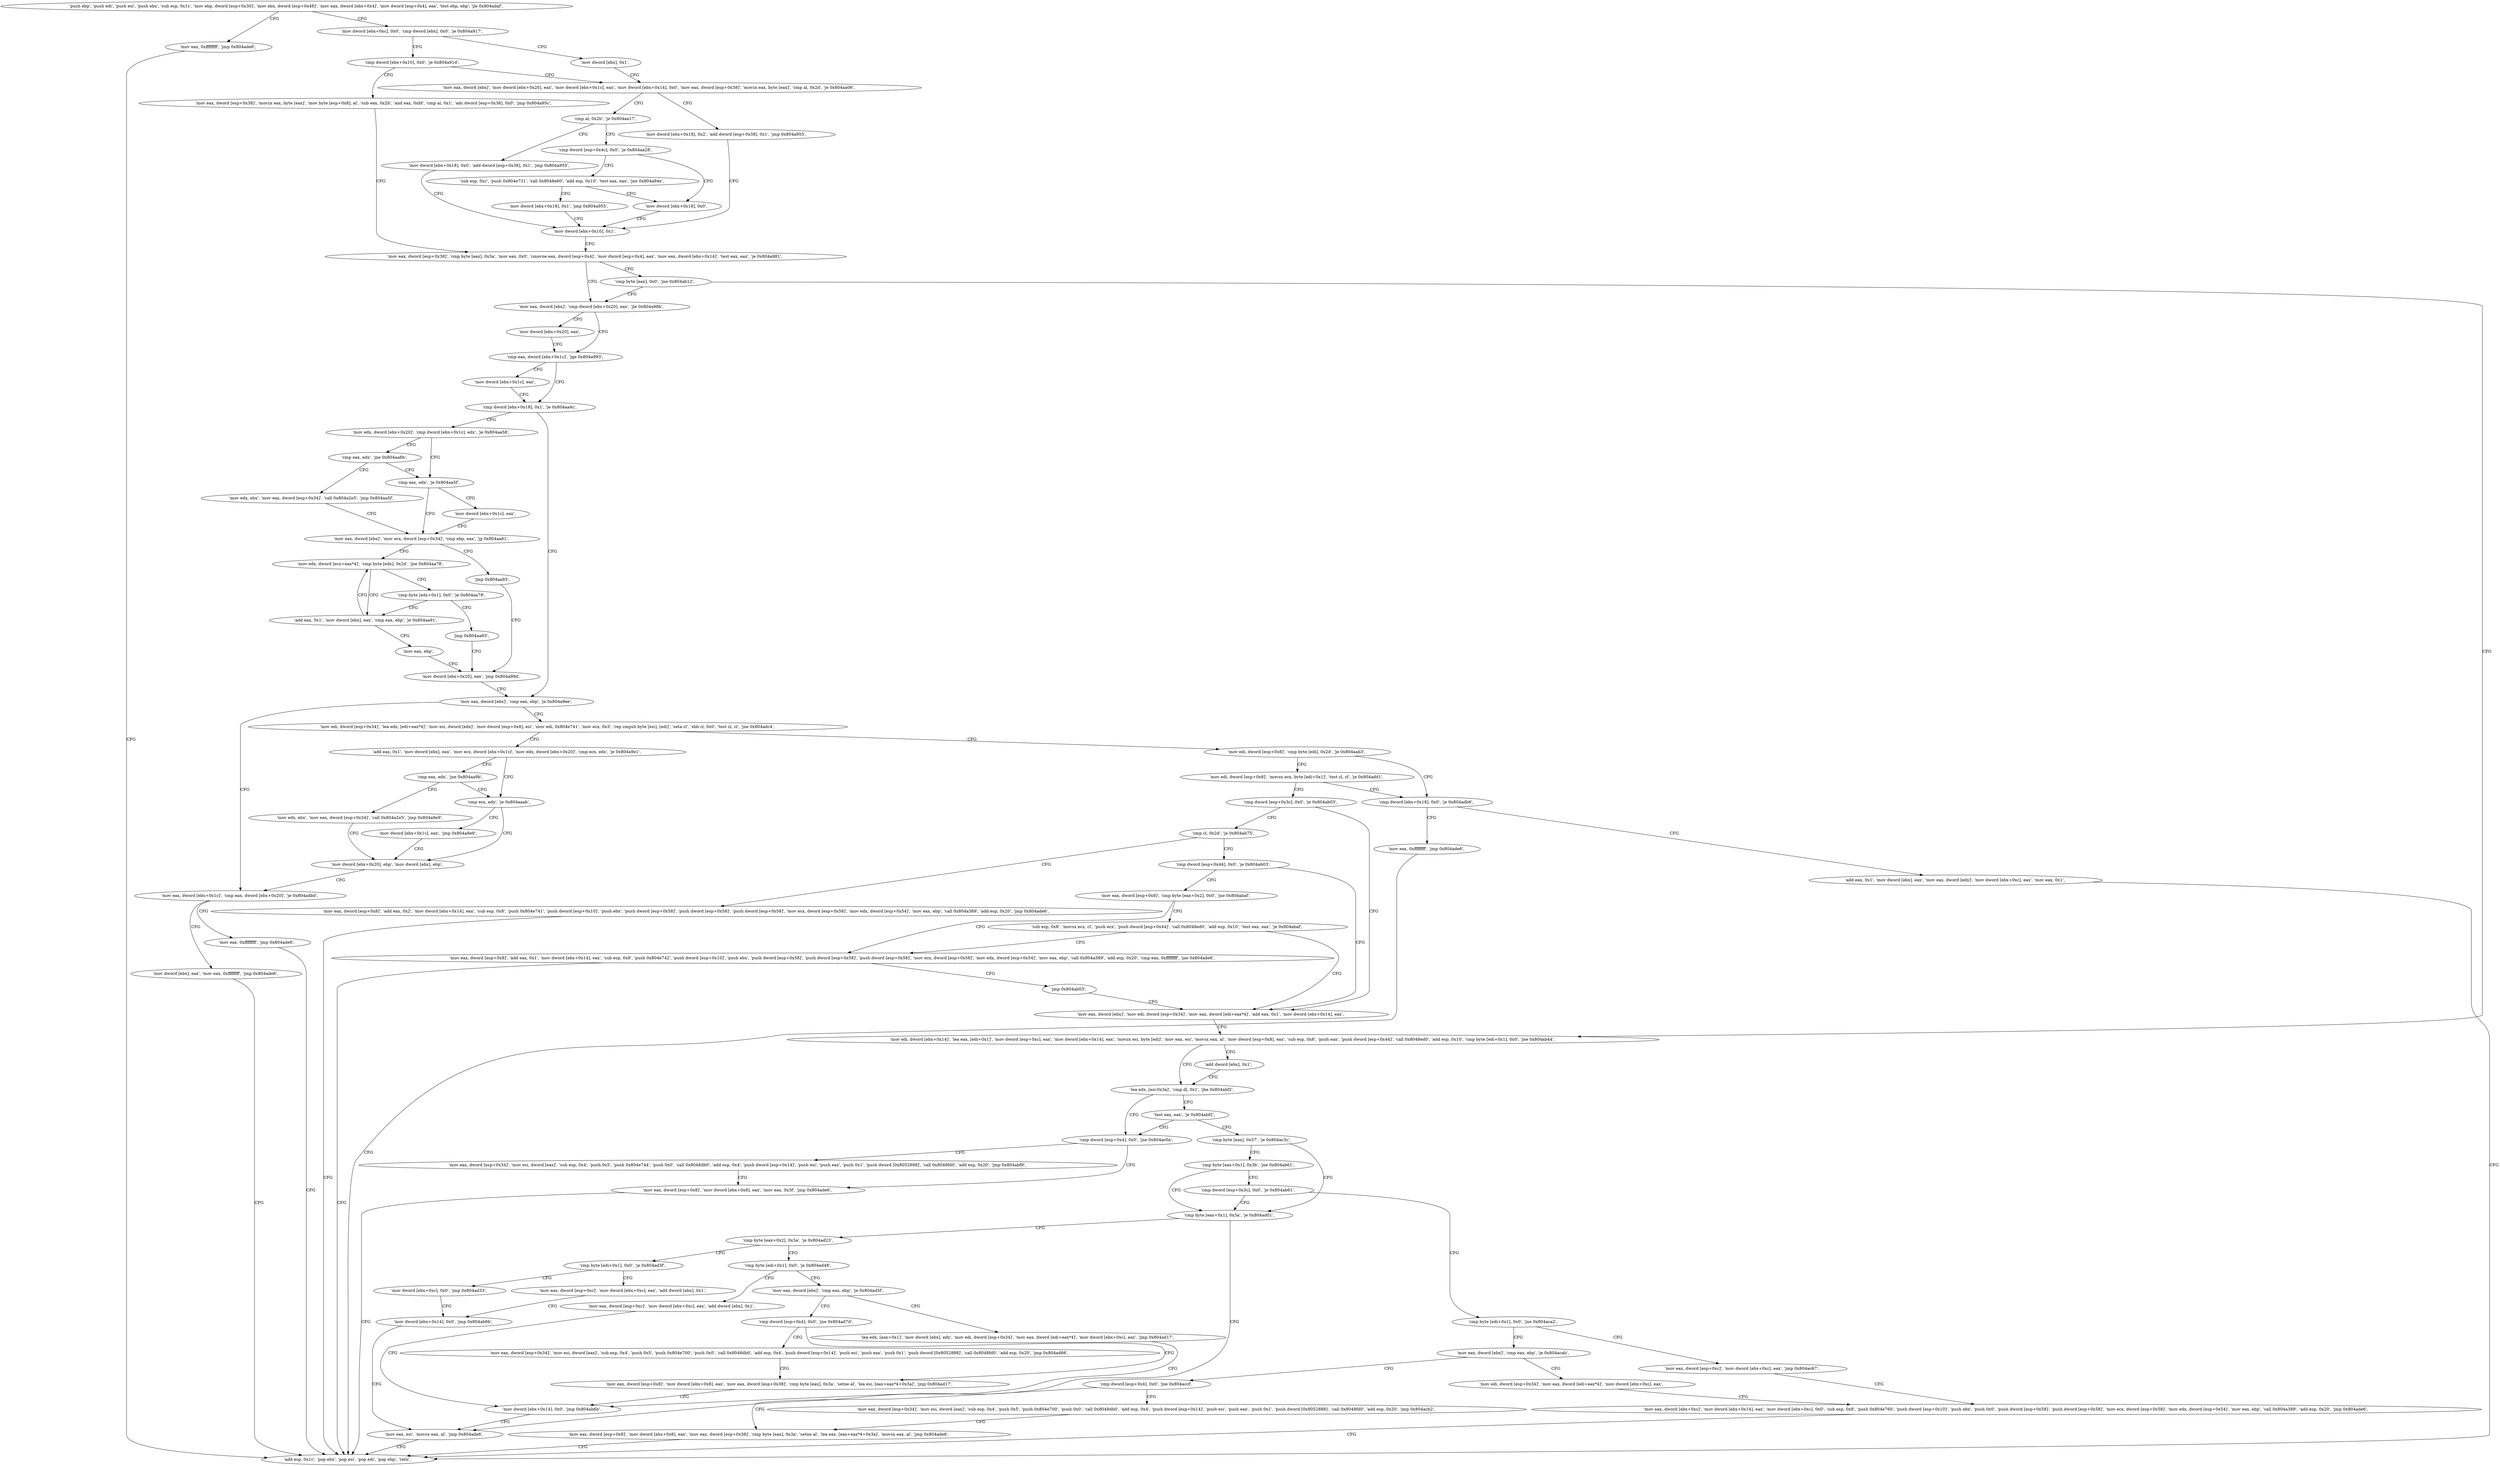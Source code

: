 digraph "func" {
"134523083" [label = "'push ebp', 'push edi', 'push esi', 'push ebx', 'sub esp, 0x1c', 'mov ebp, dword [esp+0x30]', 'mov ebx, dword [esp+0x48]', 'mov eax, dword [ebx+0x4]', 'mov dword [esp+0x4], eax', 'test ebp, ebp', 'jle 0x804adaf', " ]
"134524335" [label = "'mov eax, 0xffffffff', 'jmp 0x804ade6', " ]
"134523113" [label = "'mov dword [ebx+0xc], 0x0', 'cmp dword [ebx], 0x0', 'je 0x804a917', " ]
"134524390" [label = "'add esp, 0x1c', 'pop ebx', 'pop esi', 'pop edi', 'pop ebp', 'retn', " ]
"134523159" [label = "'mov dword [ebx], 0x1', " ]
"134523125" [label = "'cmp dword [ebx+0x10], 0x0', 'je 0x804a91d', " ]
"134523165" [label = "'mov eax, dword [ebx]', 'mov dword [ebx+0x20], eax', 'mov dword [ebx+0x1c], eax', 'mov dword [ebx+0x14], 0x0', 'mov eax, dword [esp+0x38]', 'movzx eax, byte [eax]', 'cmp al, 0x2d', 'je 0x804aa06', " ]
"134523131" [label = "'mov eax, dword [esp+0x38]', 'movzx eax, byte [eax]', 'mov byte [esp+0x8], al', 'sub eax, 0x2b', 'and eax, 0xfd', 'cmp al, 0x1', 'adc dword [esp+0x38], 0x0', 'jmp 0x804a95c', " ]
"134523398" [label = "'mov dword [ebx+0x18], 0x2', 'add dword [esp+0x38], 0x1', 'jmp 0x804a955', " ]
"134523221" [label = "'mov dword [ebx+0x10], 0x1', " ]
"134523195" [label = "'cmp al, 0x2b', 'je 0x804aa17', " ]
"134523415" [label = "'mov dword [ebx+0x18], 0x0', 'add dword [esp+0x38], 0x1', 'jmp 0x804a955', " ]
"134523203" [label = "'cmp dword [esp+0x4c], 0x0', 'je 0x804aa28', " ]
"134523228" [label = "'mov eax, dword [esp+0x38]', 'cmp byte [eax], 0x3a', 'mov eax, 0x0', 'cmovne eax, dword [esp+0x4]', 'mov dword [esp+0x4], eax', 'mov eax, dword [ebx+0x14]', 'test eax, eax', 'je 0x804a981', " ]
"134523432" [label = "'sub esp, 0xc', 'push 0x804e731', 'call 0x8048e60', 'add esp, 0x10', 'test eax, eax', 'jne 0x804a94e', " ]
"134523214" [label = "'mov dword [ebx+0x18], 0x0', " ]
"134523265" [label = "'mov eax, dword [ebx]', 'cmp dword [ebx+0x20], eax', 'jle 0x804a98b', " ]
"134523256" [label = "'cmp byte [eax], 0x0', 'jne 0x804ab12', " ]
"134523275" [label = "'cmp eax, dword [ebx+0x1c]', 'jge 0x804a993', " ]
"134523272" [label = "'mov dword [ebx+0x20], eax', " ]
"134523666" [label = "'mov edi, dword [ebx+0x14]', 'lea eax, [edi+0x1]', 'mov dword [esp+0xc], eax', 'mov dword [ebx+0x14], eax', 'movzx esi, byte [edi]', 'mov eax, esi', 'movsx eax, al', 'mov dword [esp+0x8], eax', 'sub esp, 0x8', 'push eax', 'push dword [esp+0x44]', 'call 0x8048ed0', 'add esp, 0x10', 'cmp byte [edi+0x1], 0x0', 'jne 0x804ab44', " ]
"134523456" [label = "'mov dword [ebx+0x18], 0x1', 'jmp 0x804a955', " ]
"134523283" [label = "'cmp dword [ebx+0x18], 0x1', 'je 0x804aa4c', " ]
"134523280" [label = "'mov dword [ebx+0x1c], eax', " ]
"134523716" [label = "'lea edx, [esi-0x3a]', 'cmp dl, 0x1', 'jbe 0x804abf2', " ]
"134523713" [label = "'add dword [ebx], 0x1', " ]
"134523468" [label = "'mov edx, dword [ebx+0x20]', 'cmp dword [ebx+0x1c], edx', 'je 0x804aa58', " ]
"134523293" [label = "'mov eax, dword [ebx]', 'cmp eax, ebp', 'je 0x804a9ee', " ]
"134523890" [label = "'cmp dword [esp+0x4], 0x0', 'jne 0x804ac0a', " ]
"134523728" [label = "'test eax, eax', 'je 0x804abf2', " ]
"134523480" [label = "'cmp eax, edx', 'je 0x804aa5f', " ]
"134523476" [label = "'cmp eax, edx', 'jne 0x804aa6b', " ]
"134523374" [label = "'mov eax, dword [ebx+0x1c]', 'cmp eax, dword [ebx+0x20]', 'je 0x804adbd', " ]
"134523299" [label = "'mov edi, dword [esp+0x34]', 'lea edx, [edi+eax*4]', 'mov esi, dword [edx]', 'mov dword [esp+0x8], esi', 'mov edi, 0x804e741', 'mov ecx, 0x3', 'rep cmpsb byte [esi], [edi]', 'seta cl', 'sbb cl, 0x0', 'test cl, cl', 'jne 0x804adc4', " ]
"134523914" [label = "'mov eax, dword [esp+0x34]', 'mov esi, dword [eax]', 'sub esp, 0x4', 'push 0x5', 'push 0x804e744', 'push 0x0', 'call 0x8048db0', 'add esp, 0x4', 'push dword [esp+0x14]', 'push esi', 'push eax', 'push 0x1', 'push dword [0x8052888]', 'call 0x8048fd0', 'add esp, 0x20', 'jmp 0x804abf9', " ]
"134523897" [label = "'mov eax, dword [esp+0x8]', 'mov dword [ebx+0x8], eax', 'mov eax, 0x3f', 'jmp 0x804ade6', " ]
"134523736" [label = "'cmp byte [eax], 0x57', 'je 0x804ac3c', " ]
"134523487" [label = "'mov eax, dword [ebx]', 'mov ecx, dword [esp+0x34]', 'cmp ebp, eax', 'jg 0x804aa81', " ]
"134523484" [label = "'mov dword [ebx+0x1c], eax', " ]
"134523499" [label = "'mov edx, ebx', 'mov eax, dword [esp+0x34]', 'call 0x804a2e5', 'jmp 0x804aa5f', " ]
"134524349" [label = "'mov eax, 0xffffffff', 'jmp 0x804ade6', " ]
"134523386" [label = "'mov dword [ebx], eax', 'mov eax, 0xffffffff', 'jmp 0x804ade6', " ]
"134524356" [label = "'mov edi, dword [esp+0x8]', 'cmp byte [edi], 0x2d', 'je 0x804aab3', " ]
"134523338" [label = "'add eax, 0x1', 'mov dword [ebx], eax', 'mov ecx, dword [ebx+0x1c]', 'mov edx, dword [ebx+0x20]', 'cmp ecx, edx', 'je 0x804a9e1', " ]
"134523964" [label = "'cmp byte [eax+0x1], 0x3b', 'jne 0x804ab61', " ]
"134523745" [label = "'cmp byte [eax+0x1], 0x3a', 'je 0x804ad01', " ]
"134523521" [label = "'mov edx, dword [ecx+eax*4]', 'cmp byte [edx], 0x2d', 'jne 0x804aa78', " ]
"134523497" [label = "'jmp 0x804aa93', " ]
"134523571" [label = "'mov edi, dword [esp+0x8]', 'movzx ecx, byte [edi+0x1]', 'test cl, cl', 'je 0x804add1', " ]
"134524369" [label = "'cmp dword [ebx+0x18], 0x0', 'je 0x804adb6', " ]
"134523361" [label = "'cmp ecx, edx', 'je 0x804aaab', " ]
"134523353" [label = "'cmp eax, edx', 'jne 0x804aa9b', " ]
"134523974" [label = "'cmp dword [esp+0x3c], 0x0', 'je 0x804ab61', " ]
"134524161" [label = "'cmp byte [eax+0x2], 0x3a', 'je 0x804ad23', " ]
"134523755" [label = "'mov eax, esi', 'movsx eax, al', 'jmp 0x804ade6', " ]
"134523512" [label = "'add eax, 0x1', 'mov dword [ebx], eax', 'cmp eax, ebp', 'je 0x804aa91', " ]
"134523529" [label = "'cmp byte [edx+0x1], 0x0', 'je 0x804aa78', " ]
"134523539" [label = "'mov dword [ebx+0x20], eax', 'jmp 0x804a99d', " ]
"134523587" [label = "'cmp dword [esp+0x3c], 0x0', 'je 0x804ab03', " ]
"134524342" [label = "'mov eax, 0xffffffff', 'jmp 0x804ade6', " ]
"134524375" [label = "'add eax, 0x1', 'mov dword [ebx], eax', 'mov eax, dword [edx]', 'mov dword [ebx+0xc], eax', 'mov eax, 0x1', " ]
"134523563" [label = "'mov dword [ebx+0x1c], eax', 'jmp 0x804a9e9', " ]
"134523369" [label = "'mov dword [ebx+0x20], ebp', 'mov dword [ebx], ebp', " ]
"134523547" [label = "'mov edx, ebx', 'mov eax, dword [esp+0x34]', 'call 0x804a2e5', 'jmp 0x804a9e9', " ]
"134523985" [label = "'cmp byte [edi+0x1], 0x0', 'jne 0x804aca2', " ]
"134524195" [label = "'cmp byte [edi+0x1], 0x0', 'je 0x804ad3f', " ]
"134524167" [label = "'cmp byte [edi+0x1], 0x0', 'je 0x804ad48', " ]
"134523537" [label = "'mov eax, ebp', " ]
"134523535" [label = "'jmp 0x804aa93', " ]
"134523651" [label = "'mov eax, dword [ebx]', 'mov edi, dword [esp+0x34]', 'mov eax, dword [edi+eax*4]', 'add eax, 0x1', 'mov dword [ebx+0x14], eax', " ]
"134523594" [label = "'cmp cl, 0x2d', 'je 0x804ab75', " ]
"134524066" [label = "'mov eax, dword [esp+0xc]', 'mov dword [ebx+0xc], eax', 'jmp 0x804ac67', " ]
"134523991" [label = "'mov eax, dword [ebx]', 'cmp eax, ebp', 'je 0x804acab', " ]
"134524223" [label = "'mov dword [ebx+0xc], 0x0', 'jmp 0x804ad33', " ]
"134524201" [label = "'mov eax, dword [esp+0xc]', 'mov dword [ebx+0xc], eax', 'add dword [ebx], 0x1', " ]
"134524232" [label = "'mov eax, dword [ebx]', 'cmp eax, ebp', 'je 0x804ad5f', " ]
"134524173" [label = "'mov eax, dword [esp+0xc]', 'mov dword [ebx+0xc], eax', 'add dword [ebx], 0x1', " ]
"134523765" [label = "'mov eax, dword [esp+0x8]', 'add eax, 0x2', 'mov dword [ebx+0x14], eax', 'sub esp, 0x8', 'push 0x804e741', 'push dword [esp+0x10]', 'push ebx', 'push dword [esp+0x58]', 'push dword [esp+0x58]', 'push dword [esp+0x58]', 'mov ecx, dword [esp+0x58]', 'mov edx, dword [esp+0x54]', 'mov eax, ebp', 'call 0x804a389', 'add esp, 0x20', 'jmp 0x804ade6', " ]
"134523603" [label = "'cmp dword [esp+0x44], 0x0', 'je 0x804ab03', " ]
"134524007" [label = "'mov eax, dword [ebx+0xc]', 'mov dword [ebx+0x14], eax', 'mov dword [ebx+0xc], 0x0', 'sub esp, 0x8', 'push 0x804e760', 'push dword [esp+0x10]', 'push ebx', 'push 0x0', 'push dword [esp+0x58]', 'push dword [esp+0x58]', 'mov ecx, dword [esp+0x58]', 'mov edx, dword [esp+0x54]', 'mov eax, ebp', 'call 0x804a389', 'add esp, 0x20', 'jmp 0x804ade6', " ]
"134524075" [label = "'cmp dword [esp+0x4], 0x0', 'jne 0x804accf', " ]
"134523997" [label = "'mov edi, dword [esp+0x34]', 'mov eax, dword [edi+eax*4]', 'mov dword [ebx+0xc], eax', " ]
"134524211" [label = "'mov dword [ebx+0x14], 0x0', 'jmp 0x804ab6b', " ]
"134524255" [label = "'cmp dword [esp+0x4], 0x0', 'jne 0x804ad7d', " ]
"134524238" [label = "'lea edx, [eax+0x1]', 'mov dword [ebx], edx', 'mov edi, dword [esp+0x34]', 'mov eax, dword [edi+eax*4]', 'mov dword [ebx+0xc], eax', 'jmp 0x804ad17', " ]
"134524183" [label = "'mov dword [ebx+0x14], 0x0', 'jmp 0x804ab6b', " ]
"134523610" [label = "'mov eax, dword [esp+0x8]', 'cmp byte [eax+0x2], 0x0', 'jne 0x804abaf', " ]
"134524111" [label = "'mov eax, dword [esp+0x34]', 'mov esi, dword [eax]', 'sub esp, 0x4', 'push 0x5', 'push 0x804e700', 'push 0x0', 'call 0x8048db0', 'add esp, 0x4', 'push dword [esp+0x14]', 'push esi', 'push eax', 'push 0x1', 'push dword [0x8052888]', 'call 0x8048fd0', 'add esp, 0x20', 'jmp 0x804acb2', " ]
"134524082" [label = "'mov eax, dword [esp+0x8]', 'mov dword [ebx+0x8], eax', 'mov eax, dword [esp+0x38]', 'cmp byte [eax], 0x3a', 'setne al', 'lea eax, [eax+eax*4+0x3a]', 'movsx eax, al', 'jmp 0x804ade6', " ]
"134524285" [label = "'mov eax, dword [esp+0x34]', 'mov esi, dword [eax]', 'sub esp, 0x4', 'push 0x5', 'push 0x804e700', 'push 0x0', 'call 0x8048db0', 'add esp, 0x4', 'push dword [esp+0x14]', 'push esi', 'push eax', 'push 0x1', 'push dword [0x8052888]', 'call 0x8048fd0', 'add esp, 0x20', 'jmp 0x804ad66', " ]
"134524262" [label = "'mov eax, dword [esp+0x8]', 'mov dword [ebx+0x8], eax', 'mov eax, dword [esp+0x38]', 'cmp byte [eax], 0x3a', 'setne al', 'lea esi, [eax+eax*4+0x3a]', 'jmp 0x804ad17', " ]
"134523823" [label = "'mov eax, dword [esp+0x8]', 'add eax, 0x1', 'mov dword [ebx+0x14], eax', 'sub esp, 0x8', 'push 0x804e742', 'push dword [esp+0x10]', 'push ebx', 'push dword [esp+0x58]', 'push dword [esp+0x58]', 'push dword [esp+0x58]', 'mov ecx, dword [esp+0x58]', 'mov edx, dword [esp+0x54]', 'mov eax, ebp', 'call 0x804a389', 'add esp, 0x20', 'cmp eax, 0xffffffff', 'jne 0x804ade6', " ]
"134523624" [label = "'sub esp, 0x8', 'movsx ecx, cl', 'push ecx', 'push dword [esp+0x44]', 'call 0x8048ed0', 'add esp, 0x10', 'test eax, eax', 'je 0x804abaf', " ]
"134523885" [label = "'jmp 0x804ab03', " ]
"134523083" -> "134524335" [ label = "CFG" ]
"134523083" -> "134523113" [ label = "CFG" ]
"134524335" -> "134524390" [ label = "CFG" ]
"134523113" -> "134523159" [ label = "CFG" ]
"134523113" -> "134523125" [ label = "CFG" ]
"134523159" -> "134523165" [ label = "CFG" ]
"134523125" -> "134523165" [ label = "CFG" ]
"134523125" -> "134523131" [ label = "CFG" ]
"134523165" -> "134523398" [ label = "CFG" ]
"134523165" -> "134523195" [ label = "CFG" ]
"134523131" -> "134523228" [ label = "CFG" ]
"134523398" -> "134523221" [ label = "CFG" ]
"134523221" -> "134523228" [ label = "CFG" ]
"134523195" -> "134523415" [ label = "CFG" ]
"134523195" -> "134523203" [ label = "CFG" ]
"134523415" -> "134523221" [ label = "CFG" ]
"134523203" -> "134523432" [ label = "CFG" ]
"134523203" -> "134523214" [ label = "CFG" ]
"134523228" -> "134523265" [ label = "CFG" ]
"134523228" -> "134523256" [ label = "CFG" ]
"134523432" -> "134523214" [ label = "CFG" ]
"134523432" -> "134523456" [ label = "CFG" ]
"134523214" -> "134523221" [ label = "CFG" ]
"134523265" -> "134523275" [ label = "CFG" ]
"134523265" -> "134523272" [ label = "CFG" ]
"134523256" -> "134523666" [ label = "CFG" ]
"134523256" -> "134523265" [ label = "CFG" ]
"134523275" -> "134523283" [ label = "CFG" ]
"134523275" -> "134523280" [ label = "CFG" ]
"134523272" -> "134523275" [ label = "CFG" ]
"134523666" -> "134523716" [ label = "CFG" ]
"134523666" -> "134523713" [ label = "CFG" ]
"134523456" -> "134523221" [ label = "CFG" ]
"134523283" -> "134523468" [ label = "CFG" ]
"134523283" -> "134523293" [ label = "CFG" ]
"134523280" -> "134523283" [ label = "CFG" ]
"134523716" -> "134523890" [ label = "CFG" ]
"134523716" -> "134523728" [ label = "CFG" ]
"134523713" -> "134523716" [ label = "CFG" ]
"134523468" -> "134523480" [ label = "CFG" ]
"134523468" -> "134523476" [ label = "CFG" ]
"134523293" -> "134523374" [ label = "CFG" ]
"134523293" -> "134523299" [ label = "CFG" ]
"134523890" -> "134523914" [ label = "CFG" ]
"134523890" -> "134523897" [ label = "CFG" ]
"134523728" -> "134523890" [ label = "CFG" ]
"134523728" -> "134523736" [ label = "CFG" ]
"134523480" -> "134523487" [ label = "CFG" ]
"134523480" -> "134523484" [ label = "CFG" ]
"134523476" -> "134523499" [ label = "CFG" ]
"134523476" -> "134523480" [ label = "CFG" ]
"134523374" -> "134524349" [ label = "CFG" ]
"134523374" -> "134523386" [ label = "CFG" ]
"134523299" -> "134524356" [ label = "CFG" ]
"134523299" -> "134523338" [ label = "CFG" ]
"134523914" -> "134523897" [ label = "CFG" ]
"134523897" -> "134524390" [ label = "CFG" ]
"134523736" -> "134523964" [ label = "CFG" ]
"134523736" -> "134523745" [ label = "CFG" ]
"134523487" -> "134523521" [ label = "CFG" ]
"134523487" -> "134523497" [ label = "CFG" ]
"134523484" -> "134523487" [ label = "CFG" ]
"134523499" -> "134523487" [ label = "CFG" ]
"134524349" -> "134524390" [ label = "CFG" ]
"134523386" -> "134524390" [ label = "CFG" ]
"134524356" -> "134523571" [ label = "CFG" ]
"134524356" -> "134524369" [ label = "CFG" ]
"134523338" -> "134523361" [ label = "CFG" ]
"134523338" -> "134523353" [ label = "CFG" ]
"134523964" -> "134523745" [ label = "CFG" ]
"134523964" -> "134523974" [ label = "CFG" ]
"134523745" -> "134524161" [ label = "CFG" ]
"134523745" -> "134523755" [ label = "CFG" ]
"134523521" -> "134523512" [ label = "CFG" ]
"134523521" -> "134523529" [ label = "CFG" ]
"134523497" -> "134523539" [ label = "CFG" ]
"134523571" -> "134524369" [ label = "CFG" ]
"134523571" -> "134523587" [ label = "CFG" ]
"134524369" -> "134524342" [ label = "CFG" ]
"134524369" -> "134524375" [ label = "CFG" ]
"134523361" -> "134523563" [ label = "CFG" ]
"134523361" -> "134523369" [ label = "CFG" ]
"134523353" -> "134523547" [ label = "CFG" ]
"134523353" -> "134523361" [ label = "CFG" ]
"134523974" -> "134523745" [ label = "CFG" ]
"134523974" -> "134523985" [ label = "CFG" ]
"134524161" -> "134524195" [ label = "CFG" ]
"134524161" -> "134524167" [ label = "CFG" ]
"134523755" -> "134524390" [ label = "CFG" ]
"134523512" -> "134523537" [ label = "CFG" ]
"134523512" -> "134523521" [ label = "CFG" ]
"134523529" -> "134523512" [ label = "CFG" ]
"134523529" -> "134523535" [ label = "CFG" ]
"134523539" -> "134523293" [ label = "CFG" ]
"134523587" -> "134523651" [ label = "CFG" ]
"134523587" -> "134523594" [ label = "CFG" ]
"134524342" -> "134524390" [ label = "CFG" ]
"134524375" -> "134524390" [ label = "CFG" ]
"134523563" -> "134523369" [ label = "CFG" ]
"134523369" -> "134523374" [ label = "CFG" ]
"134523547" -> "134523369" [ label = "CFG" ]
"134523985" -> "134524066" [ label = "CFG" ]
"134523985" -> "134523991" [ label = "CFG" ]
"134524195" -> "134524223" [ label = "CFG" ]
"134524195" -> "134524201" [ label = "CFG" ]
"134524167" -> "134524232" [ label = "CFG" ]
"134524167" -> "134524173" [ label = "CFG" ]
"134523537" -> "134523539" [ label = "CFG" ]
"134523535" -> "134523539" [ label = "CFG" ]
"134523651" -> "134523666" [ label = "CFG" ]
"134523594" -> "134523765" [ label = "CFG" ]
"134523594" -> "134523603" [ label = "CFG" ]
"134524066" -> "134524007" [ label = "CFG" ]
"134523991" -> "134524075" [ label = "CFG" ]
"134523991" -> "134523997" [ label = "CFG" ]
"134524223" -> "134524211" [ label = "CFG" ]
"134524201" -> "134524211" [ label = "CFG" ]
"134524232" -> "134524255" [ label = "CFG" ]
"134524232" -> "134524238" [ label = "CFG" ]
"134524173" -> "134524183" [ label = "CFG" ]
"134523765" -> "134524390" [ label = "CFG" ]
"134523603" -> "134523651" [ label = "CFG" ]
"134523603" -> "134523610" [ label = "CFG" ]
"134524007" -> "134524390" [ label = "CFG" ]
"134524075" -> "134524111" [ label = "CFG" ]
"134524075" -> "134524082" [ label = "CFG" ]
"134523997" -> "134524007" [ label = "CFG" ]
"134524211" -> "134523755" [ label = "CFG" ]
"134524255" -> "134524285" [ label = "CFG" ]
"134524255" -> "134524262" [ label = "CFG" ]
"134524238" -> "134524183" [ label = "CFG" ]
"134524183" -> "134523755" [ label = "CFG" ]
"134523610" -> "134523823" [ label = "CFG" ]
"134523610" -> "134523624" [ label = "CFG" ]
"134524111" -> "134524082" [ label = "CFG" ]
"134524082" -> "134524390" [ label = "CFG" ]
"134524285" -> "134524262" [ label = "CFG" ]
"134524262" -> "134524183" [ label = "CFG" ]
"134523823" -> "134524390" [ label = "CFG" ]
"134523823" -> "134523885" [ label = "CFG" ]
"134523624" -> "134523823" [ label = "CFG" ]
"134523624" -> "134523651" [ label = "CFG" ]
"134523885" -> "134523651" [ label = "CFG" ]
}
